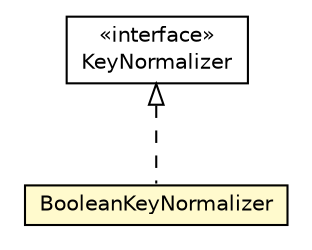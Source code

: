 #!/usr/local/bin/dot
#
# Class diagram 
# Generated by UMLGraph version R5_6-24-gf6e263 (http://www.umlgraph.org/)
#

digraph G {
	edge [fontname="Helvetica",fontsize=10,labelfontname="Helvetica",labelfontsize=10];
	node [fontname="Helvetica",fontsize=10,shape=plaintext];
	nodesep=0.25;
	ranksep=0.5;
	// com.orientechnologies.orient.core.storage.index.nkbtree.normalizers.KeyNormalizer
	c887620 [label=<<table title="com.orientechnologies.orient.core.storage.index.nkbtree.normalizers.KeyNormalizer" border="0" cellborder="1" cellspacing="0" cellpadding="2" port="p" href="./KeyNormalizer.html">
		<tr><td><table border="0" cellspacing="0" cellpadding="1">
<tr><td align="center" balign="center"> &#171;interface&#187; </td></tr>
<tr><td align="center" balign="center"> KeyNormalizer </td></tr>
		</table></td></tr>
		</table>>, URL="./KeyNormalizer.html", fontname="Helvetica", fontcolor="black", fontsize=10.0];
	// com.orientechnologies.orient.core.storage.index.nkbtree.normalizers.BooleanKeyNormalizer
	c887623 [label=<<table title="com.orientechnologies.orient.core.storage.index.nkbtree.normalizers.BooleanKeyNormalizer" border="0" cellborder="1" cellspacing="0" cellpadding="2" port="p" bgcolor="lemonChiffon" href="./BooleanKeyNormalizer.html">
		<tr><td><table border="0" cellspacing="0" cellpadding="1">
<tr><td align="center" balign="center"> BooleanKeyNormalizer </td></tr>
		</table></td></tr>
		</table>>, URL="./BooleanKeyNormalizer.html", fontname="Helvetica", fontcolor="black", fontsize=10.0];
	//com.orientechnologies.orient.core.storage.index.nkbtree.normalizers.BooleanKeyNormalizer implements com.orientechnologies.orient.core.storage.index.nkbtree.normalizers.KeyNormalizer
	c887620:p -> c887623:p [dir=back,arrowtail=empty,style=dashed];
}

